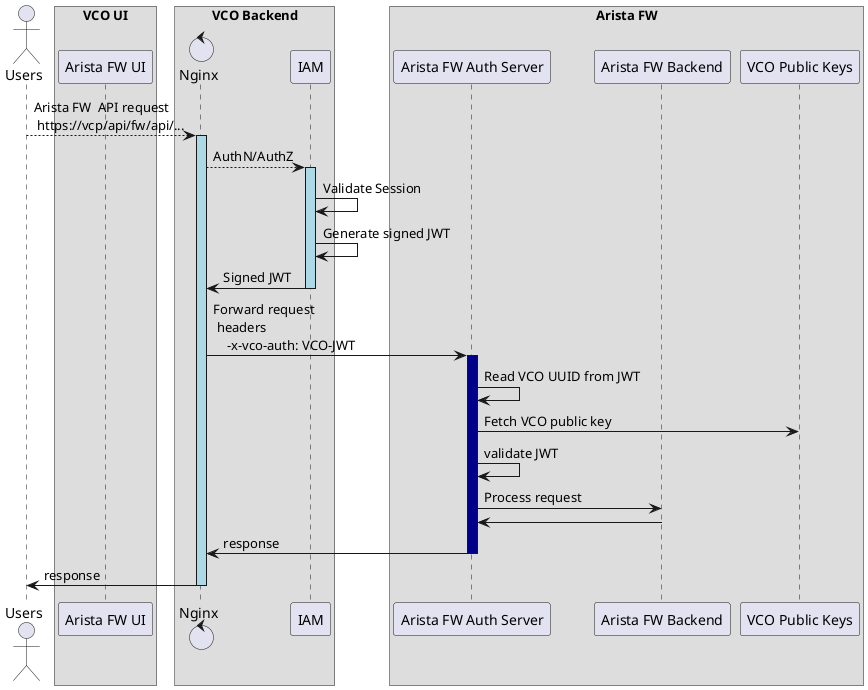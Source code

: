 @startuml
actor Users as user
box "VCO UI"
participant "Arista FW UI" as arista_fw_ui
end box
box "VCO Backend"
control "Nginx" as nginx
participant "IAM" as IAM
end box
box "Arista FW"
participant "Arista FW Auth Server" as arista_fw_auth_server
participant "Arista FW Backend" as arista_fw_backend
participant "VCO Public Keys" as vco_public_keys
end box
user --> nginx : Arista FW  API request \n https://vcp/api/fw/api/...
activate nginx #LightBlue
nginx --> IAM : AuthN/AuthZ
activate IAM #LightBlue
IAM -> IAM: Validate Session
IAM -> IAM : Generate signed JWT
IAM -> nginx: Signed JWT 
deactivate IAM
nginx -> arista_fw_auth_server: Forward request\n headers \n    -x-vco-auth: VCO-JWT
activate arista_fw_auth_server #DarkBlue
arista_fw_auth_server -> arista_fw_auth_server : Read VCO UUID from JWT
arista_fw_auth_server -> vco_public_keys : Fetch VCO public key
arista_fw_auth_server -> arista_fw_auth_server : validate JWT
arista_fw_auth_server -> arista_fw_backend : Process request
arista_fw_backend -> arista_fw_auth_server
arista_fw_auth_server -> nginx: response
deactivate arista_fw_auth_server
nginx -> user: response
deactivate nginx
@enduml 

